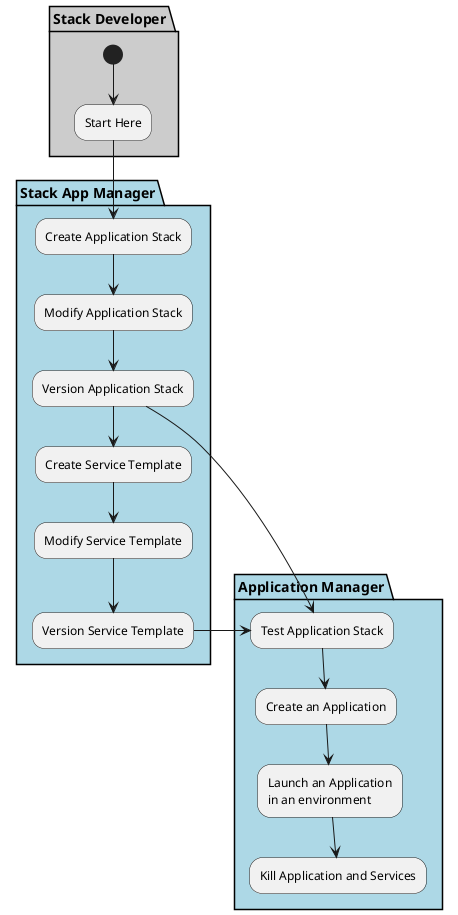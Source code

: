 @startuml
partition "Stack Developer"  #cccccc {
  (*) --> "Start Here"
}

partition "Stack App Manager" #lightblue {
  "Start Here" --> "Create Application Stack"
  --> "Modify Application Stack"
  --> "Version Application Stack"
  --> "Create Service Template"
  --> "Modify Service Template"
  --> "Version Service Template"
}

partition "Application Manager" #lightblue {
  "Version Service Template" -> "Test Application Stack"
  "Version Application Stack" --> "Test Application Stack"
  --> "Create an Application"
  --> "Launch an Application\nin an environment"
  --> "Kill Application and Services"
}

@enduml
